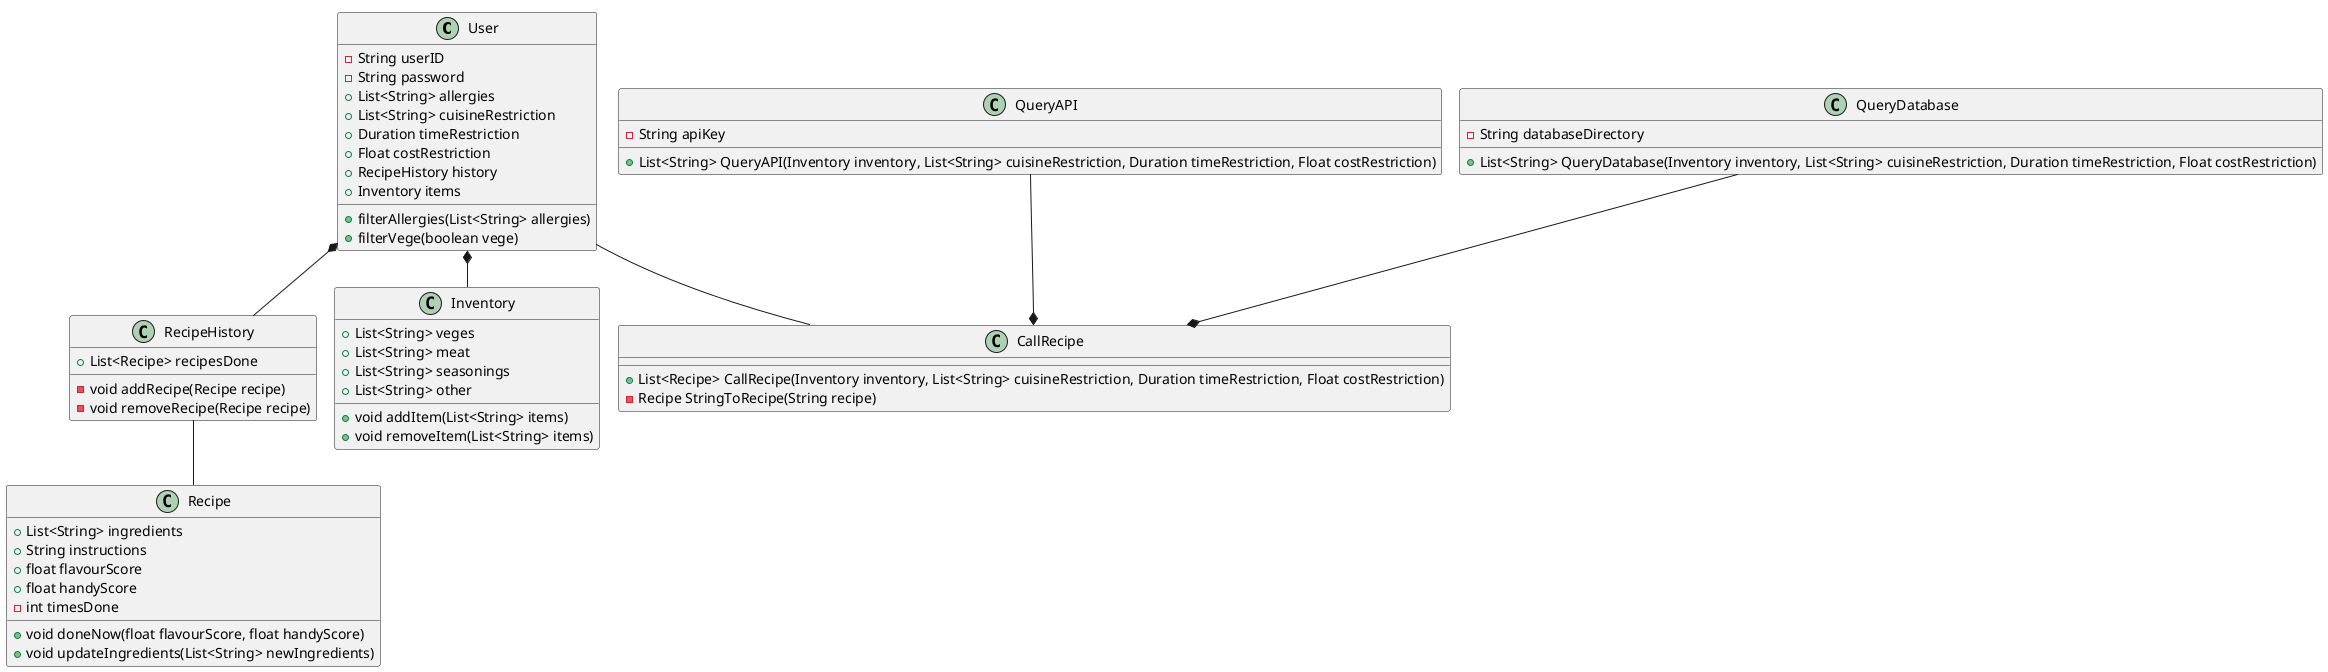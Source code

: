 @startuml
!pragma layout smetana
'https://plantuml.com/sequence-diagram

class User {
-String userID
-String password
+List<String> allergies
+List<String> cuisineRestriction
+Duration timeRestriction
+Float costRestriction
+RecipeHistory history
+Inventory items

+ filterAllergies(List<String> allergies)
+ filterVege(boolean vege)
}

class RecipeHistory{
+List<Recipe> recipesDone

-void addRecipe(Recipe recipe)
-void removeRecipe(Recipe recipe)
}

class Recipe{
+List<String> ingredients
+String instructions
+float flavourScore
+float handyScore
-int timesDone

+void doneNow(float flavourScore, float handyScore)
+void updateIngredients(List<String> newIngredients)
}

class Inventory {
+List<String> veges
+List<String> meat
+List<String> seasonings
+List<String> other

+void addItem(List<String> items)
+void removeItem(List<String> items)
}



class CallRecipe {
+List<Recipe> CallRecipe(Inventory inventory, List<String> cuisineRestriction, Duration timeRestriction, Float costRestriction)
-Recipe StringToRecipe(String recipe)
}

class QueryAPI {
-String apiKey
+List<String> QueryAPI(Inventory inventory, List<String> cuisineRestriction, Duration timeRestriction, Float costRestriction)
}

class QueryDatabase {
-String databaseDirectory
+List<String> QueryDatabase(Inventory inventory, List<String> cuisineRestriction, Duration timeRestriction, Float costRestriction)
}

RecipeHistory -- Recipe
User *-- Inventory
User *-- RecipeHistory
QueryAPI --* CallRecipe
QueryDatabase --* CallRecipe
User -- CallRecipe

@enduml